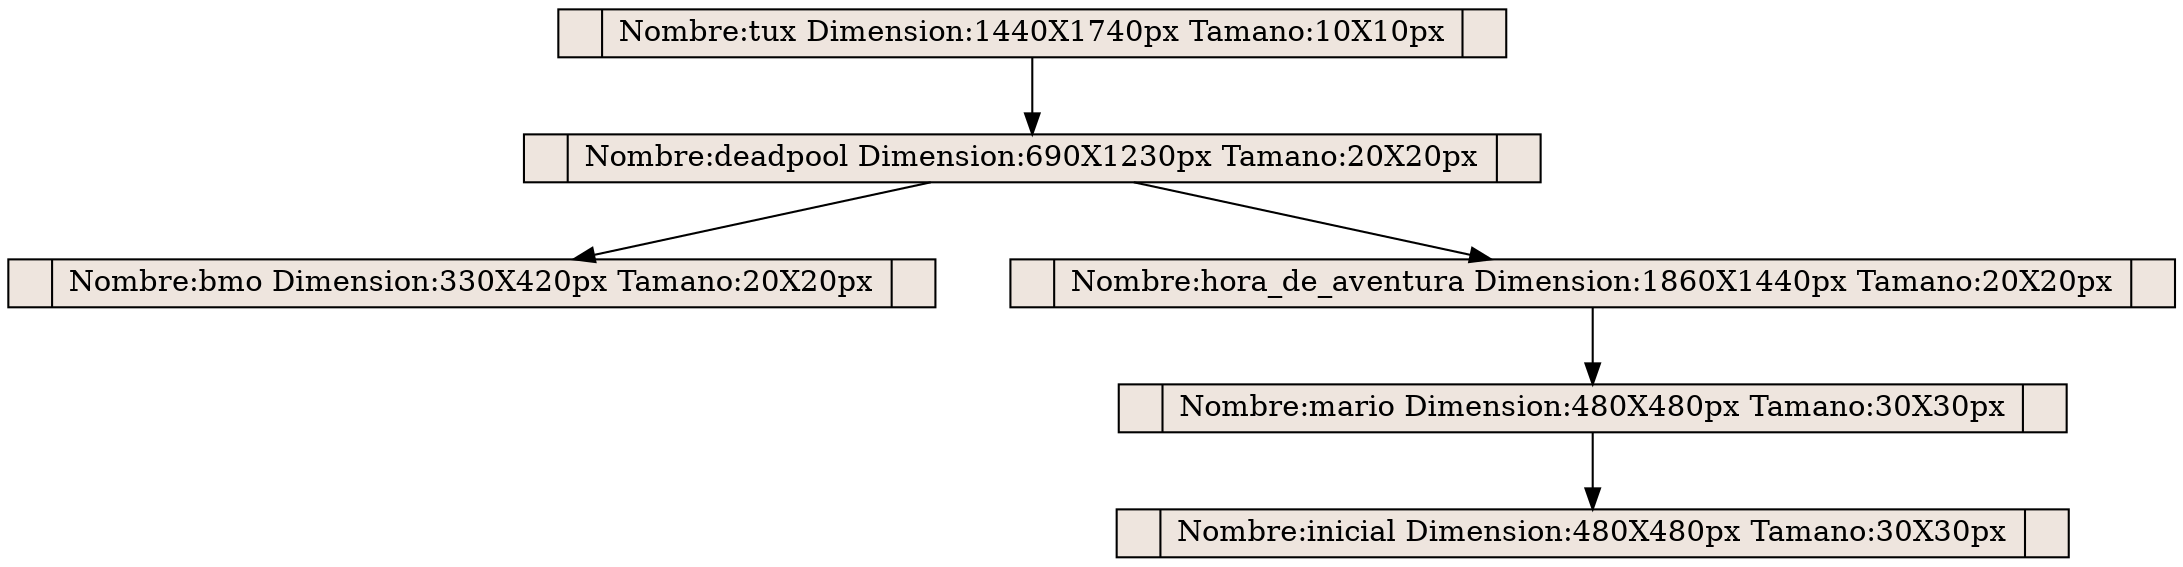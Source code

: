 digraph ArbolABB {
 rankdir=TB;
 graph [splines=compound, nodesep=0.5];
node [shape = record, style=filled, fillcolor=seashell2,width=0.7,height=0.2];
bmo[label="<C0>|Nombre:bmo Dimension:330X420px  Tamano:20X20px |<C1>"];
deadpool[label="<C0>|Nombre:deadpool Dimension:690X1230px  Tamano:20X20px |<C1>"];
deadpool -> hora_de_aventura;
 deadpool -> bmo;
 hora_de_aventura[label="<C0>|Nombre:hora_de_aventura Dimension:1860X1440px  Tamano:20X20px |<C1>"];
hora_de_aventura -> mario;
 inicial[label="<C0>|Nombre:inicial Dimension:480X480px  Tamano:30X30px |<C1>"];
mario[label="<C0>|Nombre:mario Dimension:480X480px  Tamano:30X30px |<C1>"];
mario -> inicial;
 tux[label="<C0>|Nombre:tux Dimension:1440X1740px  Tamano:10X10px |<C1>"];
tux -> deadpool;
 }
